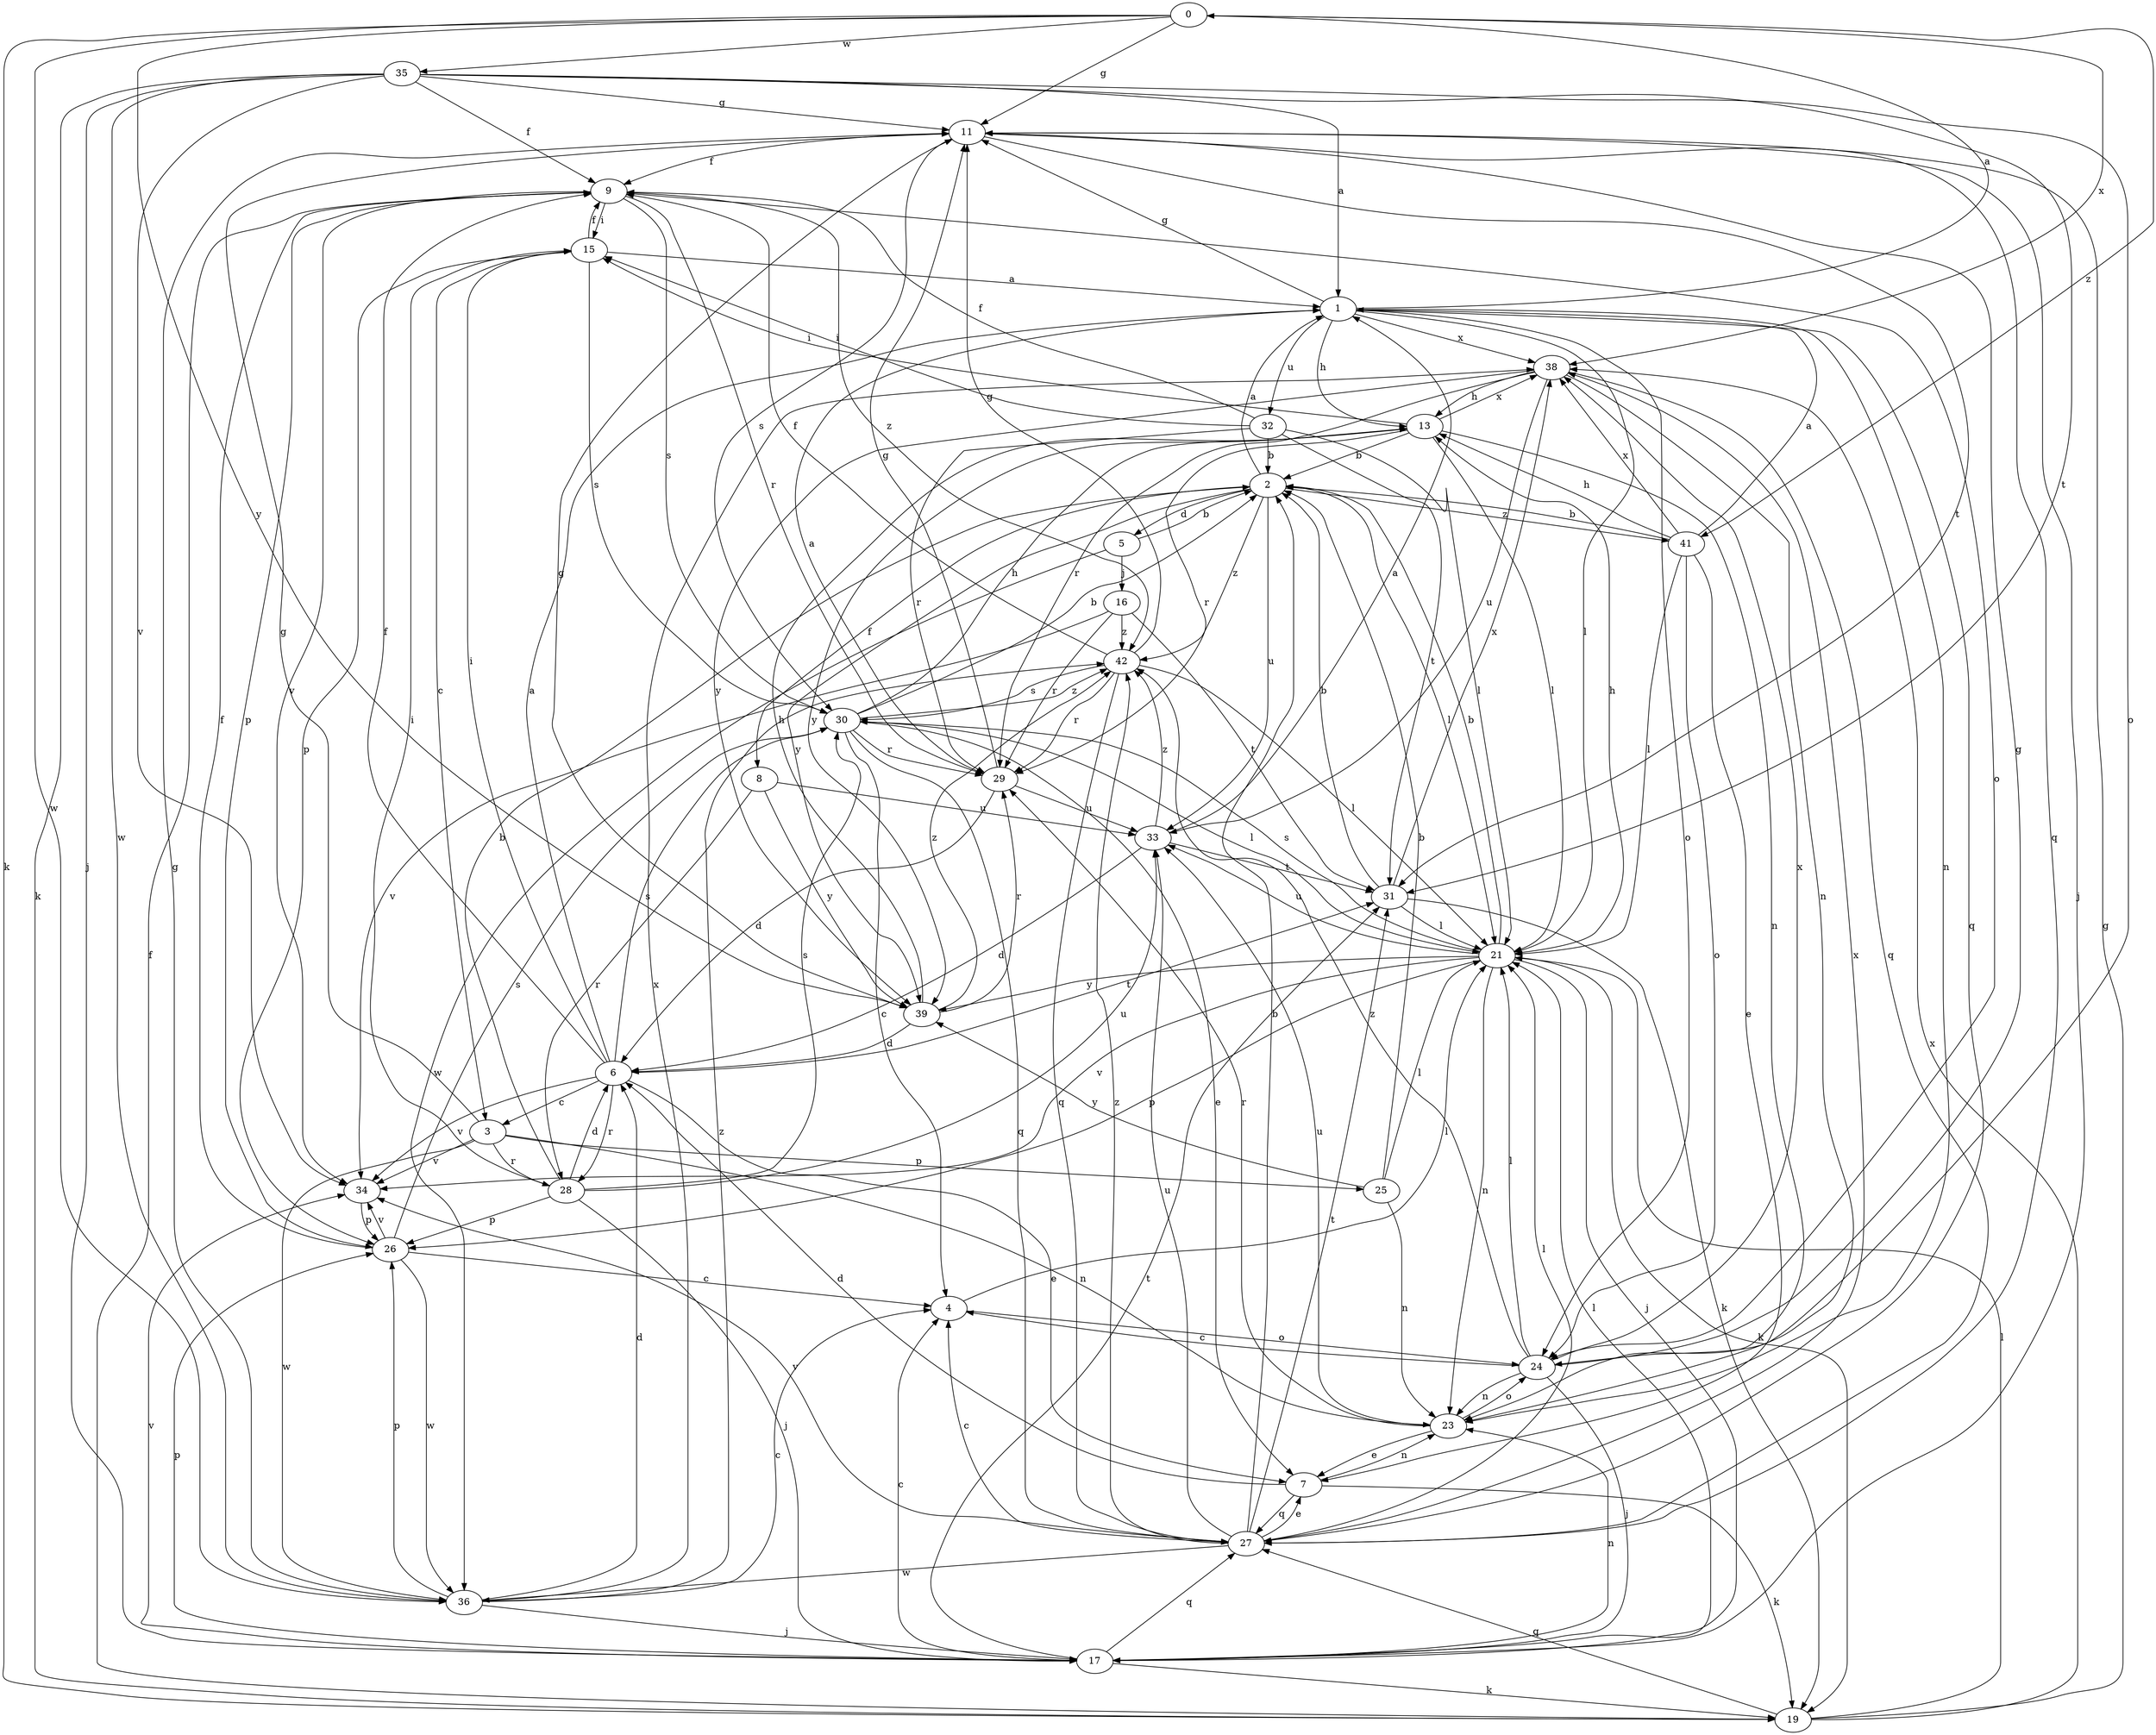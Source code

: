 strict digraph  {
0;
1;
2;
3;
4;
5;
6;
7;
8;
9;
11;
13;
15;
16;
17;
19;
21;
23;
24;
25;
26;
27;
28;
29;
30;
31;
32;
33;
34;
35;
36;
38;
39;
41;
42;
0 -> 11  [label=g];
0 -> 19  [label=k];
0 -> 35  [label=w];
0 -> 36  [label=w];
0 -> 38  [label=x];
0 -> 39  [label=y];
0 -> 41  [label=z];
1 -> 0  [label=a];
1 -> 11  [label=g];
1 -> 13  [label=h];
1 -> 21  [label=l];
1 -> 23  [label=n];
1 -> 24  [label=o];
1 -> 27  [label=q];
1 -> 32  [label=u];
1 -> 38  [label=x];
2 -> 1  [label=a];
2 -> 5  [label=d];
2 -> 8  [label=f];
2 -> 21  [label=l];
2 -> 33  [label=u];
2 -> 39  [label=y];
2 -> 41  [label=z];
2 -> 42  [label=z];
3 -> 11  [label=g];
3 -> 23  [label=n];
3 -> 25  [label=p];
3 -> 28  [label=r];
3 -> 34  [label=v];
3 -> 36  [label=w];
4 -> 21  [label=l];
4 -> 24  [label=o];
5 -> 2  [label=b];
5 -> 16  [label=j];
5 -> 36  [label=w];
6 -> 1  [label=a];
6 -> 3  [label=c];
6 -> 7  [label=e];
6 -> 9  [label=f];
6 -> 15  [label=i];
6 -> 28  [label=r];
6 -> 30  [label=s];
6 -> 31  [label=t];
6 -> 34  [label=v];
7 -> 6  [label=d];
7 -> 19  [label=k];
7 -> 23  [label=n];
7 -> 27  [label=q];
8 -> 28  [label=r];
8 -> 33  [label=u];
8 -> 39  [label=y];
9 -> 15  [label=i];
9 -> 24  [label=o];
9 -> 26  [label=p];
9 -> 29  [label=r];
9 -> 30  [label=s];
9 -> 34  [label=v];
9 -> 42  [label=z];
11 -> 9  [label=f];
11 -> 17  [label=j];
11 -> 27  [label=q];
11 -> 30  [label=s];
11 -> 31  [label=t];
13 -> 2  [label=b];
13 -> 15  [label=i];
13 -> 21  [label=l];
13 -> 23  [label=n];
13 -> 29  [label=r];
13 -> 38  [label=x];
13 -> 39  [label=y];
15 -> 1  [label=a];
15 -> 3  [label=c];
15 -> 9  [label=f];
15 -> 26  [label=p];
15 -> 30  [label=s];
16 -> 29  [label=r];
16 -> 31  [label=t];
16 -> 34  [label=v];
16 -> 42  [label=z];
17 -> 4  [label=c];
17 -> 19  [label=k];
17 -> 21  [label=l];
17 -> 23  [label=n];
17 -> 26  [label=p];
17 -> 27  [label=q];
17 -> 31  [label=t];
17 -> 34  [label=v];
19 -> 9  [label=f];
19 -> 11  [label=g];
19 -> 21  [label=l];
19 -> 27  [label=q];
19 -> 38  [label=x];
21 -> 2  [label=b];
21 -> 13  [label=h];
21 -> 17  [label=j];
21 -> 19  [label=k];
21 -> 23  [label=n];
21 -> 26  [label=p];
21 -> 30  [label=s];
21 -> 33  [label=u];
21 -> 34  [label=v];
21 -> 39  [label=y];
23 -> 7  [label=e];
23 -> 24  [label=o];
23 -> 29  [label=r];
23 -> 33  [label=u];
24 -> 4  [label=c];
24 -> 11  [label=g];
24 -> 17  [label=j];
24 -> 21  [label=l];
24 -> 23  [label=n];
24 -> 38  [label=x];
24 -> 42  [label=z];
25 -> 2  [label=b];
25 -> 21  [label=l];
25 -> 23  [label=n];
25 -> 39  [label=y];
26 -> 4  [label=c];
26 -> 9  [label=f];
26 -> 30  [label=s];
26 -> 34  [label=v];
26 -> 36  [label=w];
27 -> 2  [label=b];
27 -> 4  [label=c];
27 -> 7  [label=e];
27 -> 21  [label=l];
27 -> 31  [label=t];
27 -> 33  [label=u];
27 -> 34  [label=v];
27 -> 36  [label=w];
27 -> 38  [label=x];
27 -> 42  [label=z];
28 -> 2  [label=b];
28 -> 6  [label=d];
28 -> 15  [label=i];
28 -> 17  [label=j];
28 -> 26  [label=p];
28 -> 30  [label=s];
28 -> 33  [label=u];
29 -> 1  [label=a];
29 -> 6  [label=d];
29 -> 11  [label=g];
29 -> 33  [label=u];
30 -> 2  [label=b];
30 -> 4  [label=c];
30 -> 7  [label=e];
30 -> 13  [label=h];
30 -> 21  [label=l];
30 -> 27  [label=q];
30 -> 29  [label=r];
30 -> 42  [label=z];
31 -> 2  [label=b];
31 -> 19  [label=k];
31 -> 21  [label=l];
31 -> 38  [label=x];
32 -> 2  [label=b];
32 -> 9  [label=f];
32 -> 15  [label=i];
32 -> 21  [label=l];
32 -> 29  [label=r];
32 -> 31  [label=t];
33 -> 1  [label=a];
33 -> 6  [label=d];
33 -> 31  [label=t];
33 -> 42  [label=z];
34 -> 26  [label=p];
35 -> 1  [label=a];
35 -> 9  [label=f];
35 -> 11  [label=g];
35 -> 17  [label=j];
35 -> 19  [label=k];
35 -> 24  [label=o];
35 -> 31  [label=t];
35 -> 34  [label=v];
35 -> 36  [label=w];
36 -> 4  [label=c];
36 -> 6  [label=d];
36 -> 11  [label=g];
36 -> 17  [label=j];
36 -> 26  [label=p];
36 -> 38  [label=x];
36 -> 42  [label=z];
38 -> 13  [label=h];
38 -> 23  [label=n];
38 -> 27  [label=q];
38 -> 29  [label=r];
38 -> 33  [label=u];
38 -> 39  [label=y];
39 -> 6  [label=d];
39 -> 11  [label=g];
39 -> 13  [label=h];
39 -> 29  [label=r];
39 -> 42  [label=z];
41 -> 1  [label=a];
41 -> 2  [label=b];
41 -> 7  [label=e];
41 -> 13  [label=h];
41 -> 21  [label=l];
41 -> 24  [label=o];
41 -> 38  [label=x];
42 -> 9  [label=f];
42 -> 11  [label=g];
42 -> 21  [label=l];
42 -> 27  [label=q];
42 -> 29  [label=r];
42 -> 30  [label=s];
}
